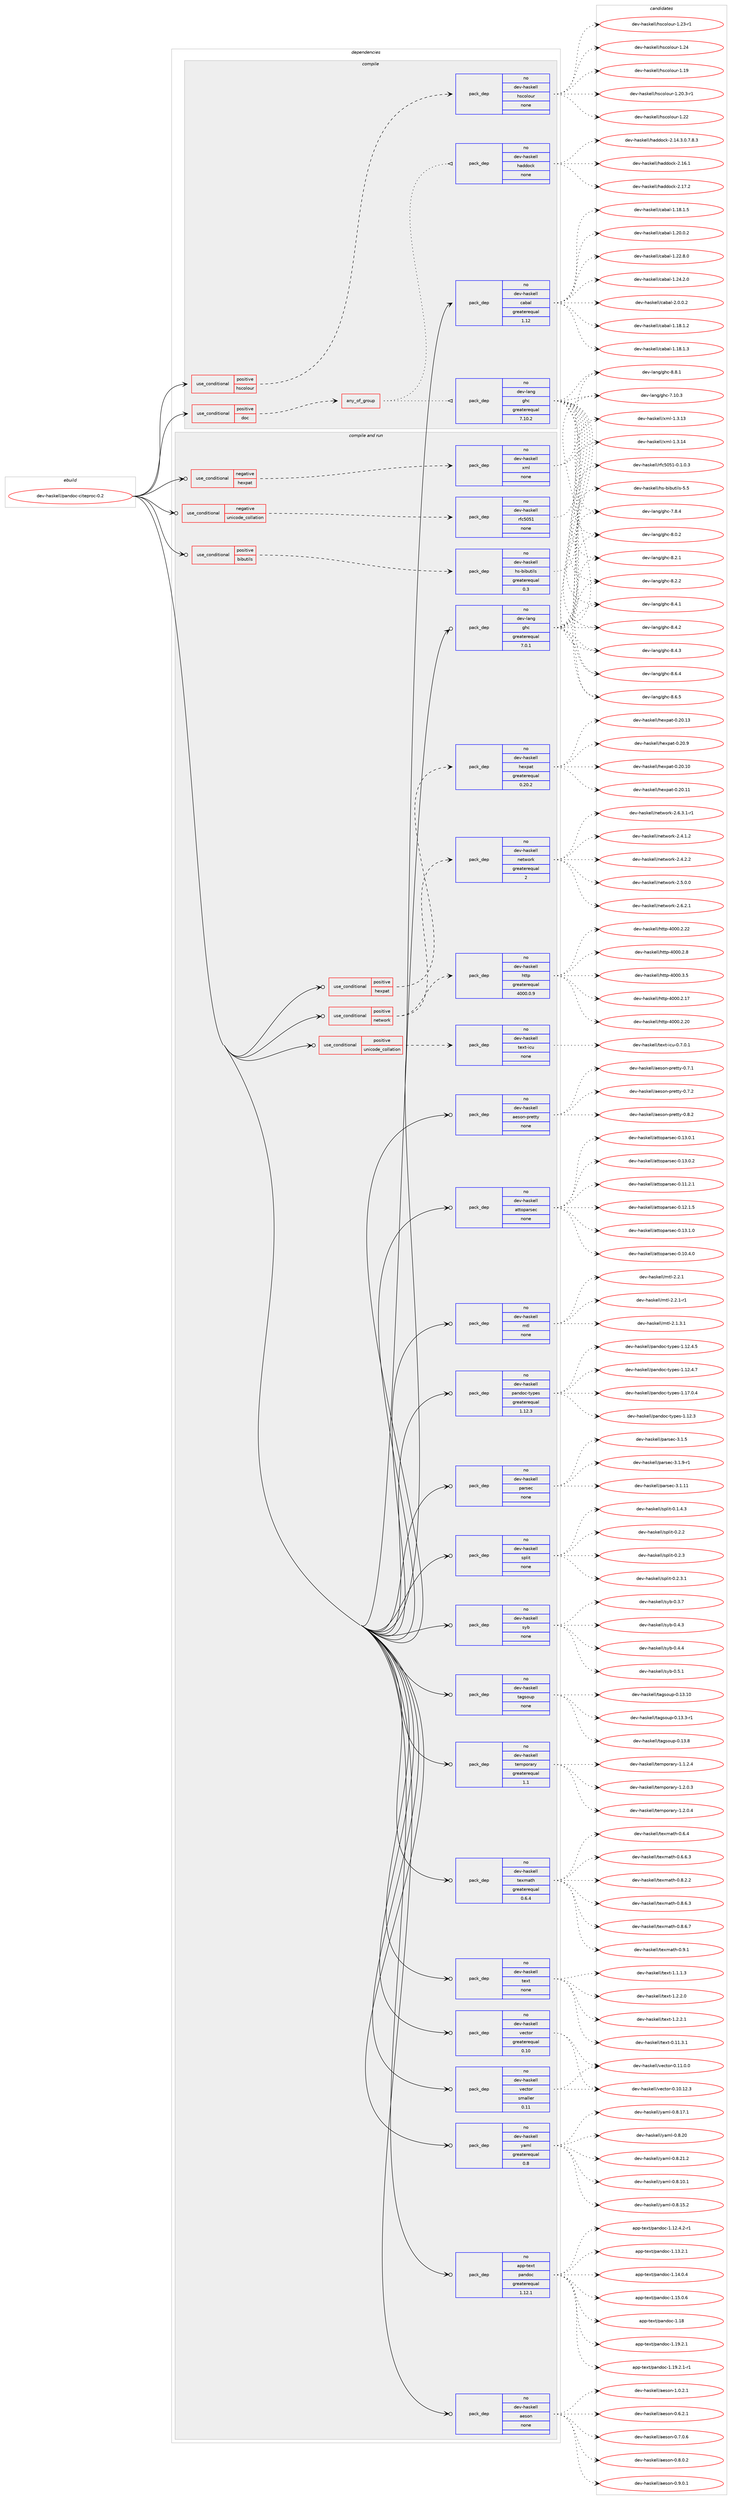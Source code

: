 digraph prolog {

# *************
# Graph options
# *************

newrank=true;
concentrate=true;
compound=true;
graph [rankdir=LR,fontname=Helvetica,fontsize=10,ranksep=1.5];#, ranksep=2.5, nodesep=0.2];
edge  [arrowhead=vee];
node  [fontname=Helvetica,fontsize=10];

# **********
# The ebuild
# **********

subgraph cluster_leftcol {
color=gray;
rank=same;
label=<<i>ebuild</i>>;
id [label="dev-haskell/pandoc-citeproc-0.2", color=red, width=4, href="../dev-haskell/pandoc-citeproc-0.2.svg"];
}

# ****************
# The dependencies
# ****************

subgraph cluster_midcol {
color=gray;
label=<<i>dependencies</i>>;
subgraph cluster_compile {
fillcolor="#eeeeee";
style=filled;
label=<<i>compile</i>>;
subgraph cond127041 {
dependency540758 [label=<<TABLE BORDER="0" CELLBORDER="1" CELLSPACING="0" CELLPADDING="4"><TR><TD ROWSPAN="3" CELLPADDING="10">use_conditional</TD></TR><TR><TD>positive</TD></TR><TR><TD>doc</TD></TR></TABLE>>, shape=none, color=red];
subgraph any10288 {
dependency540759 [label=<<TABLE BORDER="0" CELLBORDER="1" CELLSPACING="0" CELLPADDING="4"><TR><TD CELLPADDING="10">any_of_group</TD></TR></TABLE>>, shape=none, color=red];subgraph pack403072 {
dependency540760 [label=<<TABLE BORDER="0" CELLBORDER="1" CELLSPACING="0" CELLPADDING="4" WIDTH="220"><TR><TD ROWSPAN="6" CELLPADDING="30">pack_dep</TD></TR><TR><TD WIDTH="110">no</TD></TR><TR><TD>dev-haskell</TD></TR><TR><TD>haddock</TD></TR><TR><TD>none</TD></TR><TR><TD></TD></TR></TABLE>>, shape=none, color=blue];
}
dependency540759:e -> dependency540760:w [weight=20,style="dotted",arrowhead="oinv"];
subgraph pack403073 {
dependency540761 [label=<<TABLE BORDER="0" CELLBORDER="1" CELLSPACING="0" CELLPADDING="4" WIDTH="220"><TR><TD ROWSPAN="6" CELLPADDING="30">pack_dep</TD></TR><TR><TD WIDTH="110">no</TD></TR><TR><TD>dev-lang</TD></TR><TR><TD>ghc</TD></TR><TR><TD>greaterequal</TD></TR><TR><TD>7.10.2</TD></TR></TABLE>>, shape=none, color=blue];
}
dependency540759:e -> dependency540761:w [weight=20,style="dotted",arrowhead="oinv"];
}
dependency540758:e -> dependency540759:w [weight=20,style="dashed",arrowhead="vee"];
}
id:e -> dependency540758:w [weight=20,style="solid",arrowhead="vee"];
subgraph cond127042 {
dependency540762 [label=<<TABLE BORDER="0" CELLBORDER="1" CELLSPACING="0" CELLPADDING="4"><TR><TD ROWSPAN="3" CELLPADDING="10">use_conditional</TD></TR><TR><TD>positive</TD></TR><TR><TD>hscolour</TD></TR></TABLE>>, shape=none, color=red];
subgraph pack403074 {
dependency540763 [label=<<TABLE BORDER="0" CELLBORDER="1" CELLSPACING="0" CELLPADDING="4" WIDTH="220"><TR><TD ROWSPAN="6" CELLPADDING="30">pack_dep</TD></TR><TR><TD WIDTH="110">no</TD></TR><TR><TD>dev-haskell</TD></TR><TR><TD>hscolour</TD></TR><TR><TD>none</TD></TR><TR><TD></TD></TR></TABLE>>, shape=none, color=blue];
}
dependency540762:e -> dependency540763:w [weight=20,style="dashed",arrowhead="vee"];
}
id:e -> dependency540762:w [weight=20,style="solid",arrowhead="vee"];
subgraph pack403075 {
dependency540764 [label=<<TABLE BORDER="0" CELLBORDER="1" CELLSPACING="0" CELLPADDING="4" WIDTH="220"><TR><TD ROWSPAN="6" CELLPADDING="30">pack_dep</TD></TR><TR><TD WIDTH="110">no</TD></TR><TR><TD>dev-haskell</TD></TR><TR><TD>cabal</TD></TR><TR><TD>greaterequal</TD></TR><TR><TD>1.12</TD></TR></TABLE>>, shape=none, color=blue];
}
id:e -> dependency540764:w [weight=20,style="solid",arrowhead="vee"];
}
subgraph cluster_compileandrun {
fillcolor="#eeeeee";
style=filled;
label=<<i>compile and run</i>>;
subgraph cond127043 {
dependency540765 [label=<<TABLE BORDER="0" CELLBORDER="1" CELLSPACING="0" CELLPADDING="4"><TR><TD ROWSPAN="3" CELLPADDING="10">use_conditional</TD></TR><TR><TD>negative</TD></TR><TR><TD>hexpat</TD></TR></TABLE>>, shape=none, color=red];
subgraph pack403076 {
dependency540766 [label=<<TABLE BORDER="0" CELLBORDER="1" CELLSPACING="0" CELLPADDING="4" WIDTH="220"><TR><TD ROWSPAN="6" CELLPADDING="30">pack_dep</TD></TR><TR><TD WIDTH="110">no</TD></TR><TR><TD>dev-haskell</TD></TR><TR><TD>xml</TD></TR><TR><TD>none</TD></TR><TR><TD></TD></TR></TABLE>>, shape=none, color=blue];
}
dependency540765:e -> dependency540766:w [weight=20,style="dashed",arrowhead="vee"];
}
id:e -> dependency540765:w [weight=20,style="solid",arrowhead="odotvee"];
subgraph cond127044 {
dependency540767 [label=<<TABLE BORDER="0" CELLBORDER="1" CELLSPACING="0" CELLPADDING="4"><TR><TD ROWSPAN="3" CELLPADDING="10">use_conditional</TD></TR><TR><TD>negative</TD></TR><TR><TD>unicode_collation</TD></TR></TABLE>>, shape=none, color=red];
subgraph pack403077 {
dependency540768 [label=<<TABLE BORDER="0" CELLBORDER="1" CELLSPACING="0" CELLPADDING="4" WIDTH="220"><TR><TD ROWSPAN="6" CELLPADDING="30">pack_dep</TD></TR><TR><TD WIDTH="110">no</TD></TR><TR><TD>dev-haskell</TD></TR><TR><TD>rfc5051</TD></TR><TR><TD>none</TD></TR><TR><TD></TD></TR></TABLE>>, shape=none, color=blue];
}
dependency540767:e -> dependency540768:w [weight=20,style="dashed",arrowhead="vee"];
}
id:e -> dependency540767:w [weight=20,style="solid",arrowhead="odotvee"];
subgraph cond127045 {
dependency540769 [label=<<TABLE BORDER="0" CELLBORDER="1" CELLSPACING="0" CELLPADDING="4"><TR><TD ROWSPAN="3" CELLPADDING="10">use_conditional</TD></TR><TR><TD>positive</TD></TR><TR><TD>bibutils</TD></TR></TABLE>>, shape=none, color=red];
subgraph pack403078 {
dependency540770 [label=<<TABLE BORDER="0" CELLBORDER="1" CELLSPACING="0" CELLPADDING="4" WIDTH="220"><TR><TD ROWSPAN="6" CELLPADDING="30">pack_dep</TD></TR><TR><TD WIDTH="110">no</TD></TR><TR><TD>dev-haskell</TD></TR><TR><TD>hs-bibutils</TD></TR><TR><TD>greaterequal</TD></TR><TR><TD>0.3</TD></TR></TABLE>>, shape=none, color=blue];
}
dependency540769:e -> dependency540770:w [weight=20,style="dashed",arrowhead="vee"];
}
id:e -> dependency540769:w [weight=20,style="solid",arrowhead="odotvee"];
subgraph cond127046 {
dependency540771 [label=<<TABLE BORDER="0" CELLBORDER="1" CELLSPACING="0" CELLPADDING="4"><TR><TD ROWSPAN="3" CELLPADDING="10">use_conditional</TD></TR><TR><TD>positive</TD></TR><TR><TD>hexpat</TD></TR></TABLE>>, shape=none, color=red];
subgraph pack403079 {
dependency540772 [label=<<TABLE BORDER="0" CELLBORDER="1" CELLSPACING="0" CELLPADDING="4" WIDTH="220"><TR><TD ROWSPAN="6" CELLPADDING="30">pack_dep</TD></TR><TR><TD WIDTH="110">no</TD></TR><TR><TD>dev-haskell</TD></TR><TR><TD>hexpat</TD></TR><TR><TD>greaterequal</TD></TR><TR><TD>0.20.2</TD></TR></TABLE>>, shape=none, color=blue];
}
dependency540771:e -> dependency540772:w [weight=20,style="dashed",arrowhead="vee"];
}
id:e -> dependency540771:w [weight=20,style="solid",arrowhead="odotvee"];
subgraph cond127047 {
dependency540773 [label=<<TABLE BORDER="0" CELLBORDER="1" CELLSPACING="0" CELLPADDING="4"><TR><TD ROWSPAN="3" CELLPADDING="10">use_conditional</TD></TR><TR><TD>positive</TD></TR><TR><TD>network</TD></TR></TABLE>>, shape=none, color=red];
subgraph pack403080 {
dependency540774 [label=<<TABLE BORDER="0" CELLBORDER="1" CELLSPACING="0" CELLPADDING="4" WIDTH="220"><TR><TD ROWSPAN="6" CELLPADDING="30">pack_dep</TD></TR><TR><TD WIDTH="110">no</TD></TR><TR><TD>dev-haskell</TD></TR><TR><TD>http</TD></TR><TR><TD>greaterequal</TD></TR><TR><TD>4000.0.9</TD></TR></TABLE>>, shape=none, color=blue];
}
dependency540773:e -> dependency540774:w [weight=20,style="dashed",arrowhead="vee"];
subgraph pack403081 {
dependency540775 [label=<<TABLE BORDER="0" CELLBORDER="1" CELLSPACING="0" CELLPADDING="4" WIDTH="220"><TR><TD ROWSPAN="6" CELLPADDING="30">pack_dep</TD></TR><TR><TD WIDTH="110">no</TD></TR><TR><TD>dev-haskell</TD></TR><TR><TD>network</TD></TR><TR><TD>greaterequal</TD></TR><TR><TD>2</TD></TR></TABLE>>, shape=none, color=blue];
}
dependency540773:e -> dependency540775:w [weight=20,style="dashed",arrowhead="vee"];
}
id:e -> dependency540773:w [weight=20,style="solid",arrowhead="odotvee"];
subgraph cond127048 {
dependency540776 [label=<<TABLE BORDER="0" CELLBORDER="1" CELLSPACING="0" CELLPADDING="4"><TR><TD ROWSPAN="3" CELLPADDING="10">use_conditional</TD></TR><TR><TD>positive</TD></TR><TR><TD>unicode_collation</TD></TR></TABLE>>, shape=none, color=red];
subgraph pack403082 {
dependency540777 [label=<<TABLE BORDER="0" CELLBORDER="1" CELLSPACING="0" CELLPADDING="4" WIDTH="220"><TR><TD ROWSPAN="6" CELLPADDING="30">pack_dep</TD></TR><TR><TD WIDTH="110">no</TD></TR><TR><TD>dev-haskell</TD></TR><TR><TD>text-icu</TD></TR><TR><TD>none</TD></TR><TR><TD></TD></TR></TABLE>>, shape=none, color=blue];
}
dependency540776:e -> dependency540777:w [weight=20,style="dashed",arrowhead="vee"];
}
id:e -> dependency540776:w [weight=20,style="solid",arrowhead="odotvee"];
subgraph pack403083 {
dependency540778 [label=<<TABLE BORDER="0" CELLBORDER="1" CELLSPACING="0" CELLPADDING="4" WIDTH="220"><TR><TD ROWSPAN="6" CELLPADDING="30">pack_dep</TD></TR><TR><TD WIDTH="110">no</TD></TR><TR><TD>app-text</TD></TR><TR><TD>pandoc</TD></TR><TR><TD>greaterequal</TD></TR><TR><TD>1.12.1</TD></TR></TABLE>>, shape=none, color=blue];
}
id:e -> dependency540778:w [weight=20,style="solid",arrowhead="odotvee"];
subgraph pack403084 {
dependency540779 [label=<<TABLE BORDER="0" CELLBORDER="1" CELLSPACING="0" CELLPADDING="4" WIDTH="220"><TR><TD ROWSPAN="6" CELLPADDING="30">pack_dep</TD></TR><TR><TD WIDTH="110">no</TD></TR><TR><TD>dev-haskell</TD></TR><TR><TD>aeson</TD></TR><TR><TD>none</TD></TR><TR><TD></TD></TR></TABLE>>, shape=none, color=blue];
}
id:e -> dependency540779:w [weight=20,style="solid",arrowhead="odotvee"];
subgraph pack403085 {
dependency540780 [label=<<TABLE BORDER="0" CELLBORDER="1" CELLSPACING="0" CELLPADDING="4" WIDTH="220"><TR><TD ROWSPAN="6" CELLPADDING="30">pack_dep</TD></TR><TR><TD WIDTH="110">no</TD></TR><TR><TD>dev-haskell</TD></TR><TR><TD>aeson-pretty</TD></TR><TR><TD>none</TD></TR><TR><TD></TD></TR></TABLE>>, shape=none, color=blue];
}
id:e -> dependency540780:w [weight=20,style="solid",arrowhead="odotvee"];
subgraph pack403086 {
dependency540781 [label=<<TABLE BORDER="0" CELLBORDER="1" CELLSPACING="0" CELLPADDING="4" WIDTH="220"><TR><TD ROWSPAN="6" CELLPADDING="30">pack_dep</TD></TR><TR><TD WIDTH="110">no</TD></TR><TR><TD>dev-haskell</TD></TR><TR><TD>attoparsec</TD></TR><TR><TD>none</TD></TR><TR><TD></TD></TR></TABLE>>, shape=none, color=blue];
}
id:e -> dependency540781:w [weight=20,style="solid",arrowhead="odotvee"];
subgraph pack403087 {
dependency540782 [label=<<TABLE BORDER="0" CELLBORDER="1" CELLSPACING="0" CELLPADDING="4" WIDTH="220"><TR><TD ROWSPAN="6" CELLPADDING="30">pack_dep</TD></TR><TR><TD WIDTH="110">no</TD></TR><TR><TD>dev-haskell</TD></TR><TR><TD>mtl</TD></TR><TR><TD>none</TD></TR><TR><TD></TD></TR></TABLE>>, shape=none, color=blue];
}
id:e -> dependency540782:w [weight=20,style="solid",arrowhead="odotvee"];
subgraph pack403088 {
dependency540783 [label=<<TABLE BORDER="0" CELLBORDER="1" CELLSPACING="0" CELLPADDING="4" WIDTH="220"><TR><TD ROWSPAN="6" CELLPADDING="30">pack_dep</TD></TR><TR><TD WIDTH="110">no</TD></TR><TR><TD>dev-haskell</TD></TR><TR><TD>pandoc-types</TD></TR><TR><TD>greaterequal</TD></TR><TR><TD>1.12.3</TD></TR></TABLE>>, shape=none, color=blue];
}
id:e -> dependency540783:w [weight=20,style="solid",arrowhead="odotvee"];
subgraph pack403089 {
dependency540784 [label=<<TABLE BORDER="0" CELLBORDER="1" CELLSPACING="0" CELLPADDING="4" WIDTH="220"><TR><TD ROWSPAN="6" CELLPADDING="30">pack_dep</TD></TR><TR><TD WIDTH="110">no</TD></TR><TR><TD>dev-haskell</TD></TR><TR><TD>parsec</TD></TR><TR><TD>none</TD></TR><TR><TD></TD></TR></TABLE>>, shape=none, color=blue];
}
id:e -> dependency540784:w [weight=20,style="solid",arrowhead="odotvee"];
subgraph pack403090 {
dependency540785 [label=<<TABLE BORDER="0" CELLBORDER="1" CELLSPACING="0" CELLPADDING="4" WIDTH="220"><TR><TD ROWSPAN="6" CELLPADDING="30">pack_dep</TD></TR><TR><TD WIDTH="110">no</TD></TR><TR><TD>dev-haskell</TD></TR><TR><TD>split</TD></TR><TR><TD>none</TD></TR><TR><TD></TD></TR></TABLE>>, shape=none, color=blue];
}
id:e -> dependency540785:w [weight=20,style="solid",arrowhead="odotvee"];
subgraph pack403091 {
dependency540786 [label=<<TABLE BORDER="0" CELLBORDER="1" CELLSPACING="0" CELLPADDING="4" WIDTH="220"><TR><TD ROWSPAN="6" CELLPADDING="30">pack_dep</TD></TR><TR><TD WIDTH="110">no</TD></TR><TR><TD>dev-haskell</TD></TR><TR><TD>syb</TD></TR><TR><TD>none</TD></TR><TR><TD></TD></TR></TABLE>>, shape=none, color=blue];
}
id:e -> dependency540786:w [weight=20,style="solid",arrowhead="odotvee"];
subgraph pack403092 {
dependency540787 [label=<<TABLE BORDER="0" CELLBORDER="1" CELLSPACING="0" CELLPADDING="4" WIDTH="220"><TR><TD ROWSPAN="6" CELLPADDING="30">pack_dep</TD></TR><TR><TD WIDTH="110">no</TD></TR><TR><TD>dev-haskell</TD></TR><TR><TD>tagsoup</TD></TR><TR><TD>none</TD></TR><TR><TD></TD></TR></TABLE>>, shape=none, color=blue];
}
id:e -> dependency540787:w [weight=20,style="solid",arrowhead="odotvee"];
subgraph pack403093 {
dependency540788 [label=<<TABLE BORDER="0" CELLBORDER="1" CELLSPACING="0" CELLPADDING="4" WIDTH="220"><TR><TD ROWSPAN="6" CELLPADDING="30">pack_dep</TD></TR><TR><TD WIDTH="110">no</TD></TR><TR><TD>dev-haskell</TD></TR><TR><TD>temporary</TD></TR><TR><TD>greaterequal</TD></TR><TR><TD>1.1</TD></TR></TABLE>>, shape=none, color=blue];
}
id:e -> dependency540788:w [weight=20,style="solid",arrowhead="odotvee"];
subgraph pack403094 {
dependency540789 [label=<<TABLE BORDER="0" CELLBORDER="1" CELLSPACING="0" CELLPADDING="4" WIDTH="220"><TR><TD ROWSPAN="6" CELLPADDING="30">pack_dep</TD></TR><TR><TD WIDTH="110">no</TD></TR><TR><TD>dev-haskell</TD></TR><TR><TD>texmath</TD></TR><TR><TD>greaterequal</TD></TR><TR><TD>0.6.4</TD></TR></TABLE>>, shape=none, color=blue];
}
id:e -> dependency540789:w [weight=20,style="solid",arrowhead="odotvee"];
subgraph pack403095 {
dependency540790 [label=<<TABLE BORDER="0" CELLBORDER="1" CELLSPACING="0" CELLPADDING="4" WIDTH="220"><TR><TD ROWSPAN="6" CELLPADDING="30">pack_dep</TD></TR><TR><TD WIDTH="110">no</TD></TR><TR><TD>dev-haskell</TD></TR><TR><TD>text</TD></TR><TR><TD>none</TD></TR><TR><TD></TD></TR></TABLE>>, shape=none, color=blue];
}
id:e -> dependency540790:w [weight=20,style="solid",arrowhead="odotvee"];
subgraph pack403096 {
dependency540791 [label=<<TABLE BORDER="0" CELLBORDER="1" CELLSPACING="0" CELLPADDING="4" WIDTH="220"><TR><TD ROWSPAN="6" CELLPADDING="30">pack_dep</TD></TR><TR><TD WIDTH="110">no</TD></TR><TR><TD>dev-haskell</TD></TR><TR><TD>vector</TD></TR><TR><TD>greaterequal</TD></TR><TR><TD>0.10</TD></TR></TABLE>>, shape=none, color=blue];
}
id:e -> dependency540791:w [weight=20,style="solid",arrowhead="odotvee"];
subgraph pack403097 {
dependency540792 [label=<<TABLE BORDER="0" CELLBORDER="1" CELLSPACING="0" CELLPADDING="4" WIDTH="220"><TR><TD ROWSPAN="6" CELLPADDING="30">pack_dep</TD></TR><TR><TD WIDTH="110">no</TD></TR><TR><TD>dev-haskell</TD></TR><TR><TD>vector</TD></TR><TR><TD>smaller</TD></TR><TR><TD>0.11</TD></TR></TABLE>>, shape=none, color=blue];
}
id:e -> dependency540792:w [weight=20,style="solid",arrowhead="odotvee"];
subgraph pack403098 {
dependency540793 [label=<<TABLE BORDER="0" CELLBORDER="1" CELLSPACING="0" CELLPADDING="4" WIDTH="220"><TR><TD ROWSPAN="6" CELLPADDING="30">pack_dep</TD></TR><TR><TD WIDTH="110">no</TD></TR><TR><TD>dev-haskell</TD></TR><TR><TD>yaml</TD></TR><TR><TD>greaterequal</TD></TR><TR><TD>0.8</TD></TR></TABLE>>, shape=none, color=blue];
}
id:e -> dependency540793:w [weight=20,style="solid",arrowhead="odotvee"];
subgraph pack403099 {
dependency540794 [label=<<TABLE BORDER="0" CELLBORDER="1" CELLSPACING="0" CELLPADDING="4" WIDTH="220"><TR><TD ROWSPAN="6" CELLPADDING="30">pack_dep</TD></TR><TR><TD WIDTH="110">no</TD></TR><TR><TD>dev-lang</TD></TR><TR><TD>ghc</TD></TR><TR><TD>greaterequal</TD></TR><TR><TD>7.0.1</TD></TR></TABLE>>, shape=none, color=blue];
}
id:e -> dependency540794:w [weight=20,style="solid",arrowhead="odotvee"];
}
subgraph cluster_run {
fillcolor="#eeeeee";
style=filled;
label=<<i>run</i>>;
}
}

# **************
# The candidates
# **************

subgraph cluster_choices {
rank=same;
color=gray;
label=<<i>candidates</i>>;

subgraph choice403072 {
color=black;
nodesep=1;
choice1001011184510497115107101108108471049710010011199107455046495246514648465546564651 [label="dev-haskell/haddock-2.14.3.0.7.8.3", color=red, width=4,href="../dev-haskell/haddock-2.14.3.0.7.8.3.svg"];
choice100101118451049711510710110810847104971001001119910745504649544649 [label="dev-haskell/haddock-2.16.1", color=red, width=4,href="../dev-haskell/haddock-2.16.1.svg"];
choice100101118451049711510710110810847104971001001119910745504649554650 [label="dev-haskell/haddock-2.17.2", color=red, width=4,href="../dev-haskell/haddock-2.17.2.svg"];
dependency540760:e -> choice1001011184510497115107101108108471049710010011199107455046495246514648465546564651:w [style=dotted,weight="100"];
dependency540760:e -> choice100101118451049711510710110810847104971001001119910745504649544649:w [style=dotted,weight="100"];
dependency540760:e -> choice100101118451049711510710110810847104971001001119910745504649554650:w [style=dotted,weight="100"];
}
subgraph choice403073 {
color=black;
nodesep=1;
choice1001011184510897110103471031049945554649484651 [label="dev-lang/ghc-7.10.3", color=red, width=4,href="../dev-lang/ghc-7.10.3.svg"];
choice10010111845108971101034710310499455546564652 [label="dev-lang/ghc-7.8.4", color=red, width=4,href="../dev-lang/ghc-7.8.4.svg"];
choice10010111845108971101034710310499455646484650 [label="dev-lang/ghc-8.0.2", color=red, width=4,href="../dev-lang/ghc-8.0.2.svg"];
choice10010111845108971101034710310499455646504649 [label="dev-lang/ghc-8.2.1", color=red, width=4,href="../dev-lang/ghc-8.2.1.svg"];
choice10010111845108971101034710310499455646504650 [label="dev-lang/ghc-8.2.2", color=red, width=4,href="../dev-lang/ghc-8.2.2.svg"];
choice10010111845108971101034710310499455646524649 [label="dev-lang/ghc-8.4.1", color=red, width=4,href="../dev-lang/ghc-8.4.1.svg"];
choice10010111845108971101034710310499455646524650 [label="dev-lang/ghc-8.4.2", color=red, width=4,href="../dev-lang/ghc-8.4.2.svg"];
choice10010111845108971101034710310499455646524651 [label="dev-lang/ghc-8.4.3", color=red, width=4,href="../dev-lang/ghc-8.4.3.svg"];
choice10010111845108971101034710310499455646544652 [label="dev-lang/ghc-8.6.4", color=red, width=4,href="../dev-lang/ghc-8.6.4.svg"];
choice10010111845108971101034710310499455646544653 [label="dev-lang/ghc-8.6.5", color=red, width=4,href="../dev-lang/ghc-8.6.5.svg"];
choice10010111845108971101034710310499455646564649 [label="dev-lang/ghc-8.8.1", color=red, width=4,href="../dev-lang/ghc-8.8.1.svg"];
dependency540761:e -> choice1001011184510897110103471031049945554649484651:w [style=dotted,weight="100"];
dependency540761:e -> choice10010111845108971101034710310499455546564652:w [style=dotted,weight="100"];
dependency540761:e -> choice10010111845108971101034710310499455646484650:w [style=dotted,weight="100"];
dependency540761:e -> choice10010111845108971101034710310499455646504649:w [style=dotted,weight="100"];
dependency540761:e -> choice10010111845108971101034710310499455646504650:w [style=dotted,weight="100"];
dependency540761:e -> choice10010111845108971101034710310499455646524649:w [style=dotted,weight="100"];
dependency540761:e -> choice10010111845108971101034710310499455646524650:w [style=dotted,weight="100"];
dependency540761:e -> choice10010111845108971101034710310499455646524651:w [style=dotted,weight="100"];
dependency540761:e -> choice10010111845108971101034710310499455646544652:w [style=dotted,weight="100"];
dependency540761:e -> choice10010111845108971101034710310499455646544653:w [style=dotted,weight="100"];
dependency540761:e -> choice10010111845108971101034710310499455646564649:w [style=dotted,weight="100"];
}
subgraph choice403074 {
color=black;
nodesep=1;
choice100101118451049711510710110810847104115991111081111171144549464957 [label="dev-haskell/hscolour-1.19", color=red, width=4,href="../dev-haskell/hscolour-1.19.svg"];
choice10010111845104971151071011081084710411599111108111117114454946504846514511449 [label="dev-haskell/hscolour-1.20.3-r1", color=red, width=4,href="../dev-haskell/hscolour-1.20.3-r1.svg"];
choice100101118451049711510710110810847104115991111081111171144549465050 [label="dev-haskell/hscolour-1.22", color=red, width=4,href="../dev-haskell/hscolour-1.22.svg"];
choice1001011184510497115107101108108471041159911110811111711445494650514511449 [label="dev-haskell/hscolour-1.23-r1", color=red, width=4,href="../dev-haskell/hscolour-1.23-r1.svg"];
choice100101118451049711510710110810847104115991111081111171144549465052 [label="dev-haskell/hscolour-1.24", color=red, width=4,href="../dev-haskell/hscolour-1.24.svg"];
dependency540763:e -> choice100101118451049711510710110810847104115991111081111171144549464957:w [style=dotted,weight="100"];
dependency540763:e -> choice10010111845104971151071011081084710411599111108111117114454946504846514511449:w [style=dotted,weight="100"];
dependency540763:e -> choice100101118451049711510710110810847104115991111081111171144549465050:w [style=dotted,weight="100"];
dependency540763:e -> choice1001011184510497115107101108108471041159911110811111711445494650514511449:w [style=dotted,weight="100"];
dependency540763:e -> choice100101118451049711510710110810847104115991111081111171144549465052:w [style=dotted,weight="100"];
}
subgraph choice403075 {
color=black;
nodesep=1;
choice10010111845104971151071011081084799979897108454946495646494650 [label="dev-haskell/cabal-1.18.1.2", color=red, width=4,href="../dev-haskell/cabal-1.18.1.2.svg"];
choice10010111845104971151071011081084799979897108454946495646494651 [label="dev-haskell/cabal-1.18.1.3", color=red, width=4,href="../dev-haskell/cabal-1.18.1.3.svg"];
choice10010111845104971151071011081084799979897108454946495646494653 [label="dev-haskell/cabal-1.18.1.5", color=red, width=4,href="../dev-haskell/cabal-1.18.1.5.svg"];
choice10010111845104971151071011081084799979897108454946504846484650 [label="dev-haskell/cabal-1.20.0.2", color=red, width=4,href="../dev-haskell/cabal-1.20.0.2.svg"];
choice10010111845104971151071011081084799979897108454946505046564648 [label="dev-haskell/cabal-1.22.8.0", color=red, width=4,href="../dev-haskell/cabal-1.22.8.0.svg"];
choice10010111845104971151071011081084799979897108454946505246504648 [label="dev-haskell/cabal-1.24.2.0", color=red, width=4,href="../dev-haskell/cabal-1.24.2.0.svg"];
choice100101118451049711510710110810847999798971084550464846484650 [label="dev-haskell/cabal-2.0.0.2", color=red, width=4,href="../dev-haskell/cabal-2.0.0.2.svg"];
dependency540764:e -> choice10010111845104971151071011081084799979897108454946495646494650:w [style=dotted,weight="100"];
dependency540764:e -> choice10010111845104971151071011081084799979897108454946495646494651:w [style=dotted,weight="100"];
dependency540764:e -> choice10010111845104971151071011081084799979897108454946495646494653:w [style=dotted,weight="100"];
dependency540764:e -> choice10010111845104971151071011081084799979897108454946504846484650:w [style=dotted,weight="100"];
dependency540764:e -> choice10010111845104971151071011081084799979897108454946505046564648:w [style=dotted,weight="100"];
dependency540764:e -> choice10010111845104971151071011081084799979897108454946505246504648:w [style=dotted,weight="100"];
dependency540764:e -> choice100101118451049711510710110810847999798971084550464846484650:w [style=dotted,weight="100"];
}
subgraph choice403076 {
color=black;
nodesep=1;
choice10010111845104971151071011081084712010910845494651464951 [label="dev-haskell/xml-1.3.13", color=red, width=4,href="../dev-haskell/xml-1.3.13.svg"];
choice10010111845104971151071011081084712010910845494651464952 [label="dev-haskell/xml-1.3.14", color=red, width=4,href="../dev-haskell/xml-1.3.14.svg"];
dependency540766:e -> choice10010111845104971151071011081084712010910845494651464951:w [style=dotted,weight="100"];
dependency540766:e -> choice10010111845104971151071011081084712010910845494651464952:w [style=dotted,weight="100"];
}
subgraph choice403077 {
color=black;
nodesep=1;
choice10010111845104971151071011081084711410299534853494548464946484651 [label="dev-haskell/rfc5051-0.1.0.3", color=red, width=4,href="../dev-haskell/rfc5051-0.1.0.3.svg"];
dependency540768:e -> choice10010111845104971151071011081084711410299534853494548464946484651:w [style=dotted,weight="100"];
}
subgraph choice403078 {
color=black;
nodesep=1;
choice10010111845104971151071011081084710411545981059811711610510811545534653 [label="dev-haskell/hs-bibutils-5.5", color=red, width=4,href="../dev-haskell/hs-bibutils-5.5.svg"];
dependency540770:e -> choice10010111845104971151071011081084710411545981059811711610510811545534653:w [style=dotted,weight="100"];
}
subgraph choice403079 {
color=black;
nodesep=1;
choice100101118451049711510710110810847104101120112971164548465048464948 [label="dev-haskell/hexpat-0.20.10", color=red, width=4,href="../dev-haskell/hexpat-0.20.10.svg"];
choice100101118451049711510710110810847104101120112971164548465048464949 [label="dev-haskell/hexpat-0.20.11", color=red, width=4,href="../dev-haskell/hexpat-0.20.11.svg"];
choice100101118451049711510710110810847104101120112971164548465048464951 [label="dev-haskell/hexpat-0.20.13", color=red, width=4,href="../dev-haskell/hexpat-0.20.13.svg"];
choice1001011184510497115107101108108471041011201129711645484650484657 [label="dev-haskell/hexpat-0.20.9", color=red, width=4,href="../dev-haskell/hexpat-0.20.9.svg"];
dependency540772:e -> choice100101118451049711510710110810847104101120112971164548465048464948:w [style=dotted,weight="100"];
dependency540772:e -> choice100101118451049711510710110810847104101120112971164548465048464949:w [style=dotted,weight="100"];
dependency540772:e -> choice100101118451049711510710110810847104101120112971164548465048464951:w [style=dotted,weight="100"];
dependency540772:e -> choice1001011184510497115107101108108471041011201129711645484650484657:w [style=dotted,weight="100"];
}
subgraph choice403080 {
color=black;
nodesep=1;
choice10010111845104971151071011081084710411611611245524848484650464955 [label="dev-haskell/http-4000.2.17", color=red, width=4,href="../dev-haskell/http-4000.2.17.svg"];
choice10010111845104971151071011081084710411611611245524848484650465048 [label="dev-haskell/http-4000.2.20", color=red, width=4,href="../dev-haskell/http-4000.2.20.svg"];
choice10010111845104971151071011081084710411611611245524848484650465050 [label="dev-haskell/http-4000.2.22", color=red, width=4,href="../dev-haskell/http-4000.2.22.svg"];
choice100101118451049711510710110810847104116116112455248484846504656 [label="dev-haskell/http-4000.2.8", color=red, width=4,href="../dev-haskell/http-4000.2.8.svg"];
choice100101118451049711510710110810847104116116112455248484846514653 [label="dev-haskell/http-4000.3.5", color=red, width=4,href="../dev-haskell/http-4000.3.5.svg"];
dependency540774:e -> choice10010111845104971151071011081084710411611611245524848484650464955:w [style=dotted,weight="100"];
dependency540774:e -> choice10010111845104971151071011081084710411611611245524848484650465048:w [style=dotted,weight="100"];
dependency540774:e -> choice10010111845104971151071011081084710411611611245524848484650465050:w [style=dotted,weight="100"];
dependency540774:e -> choice100101118451049711510710110810847104116116112455248484846504656:w [style=dotted,weight="100"];
dependency540774:e -> choice100101118451049711510710110810847104116116112455248484846514653:w [style=dotted,weight="100"];
}
subgraph choice403081 {
color=black;
nodesep=1;
choice1001011184510497115107101108108471101011161191111141074550465246494650 [label="dev-haskell/network-2.4.1.2", color=red, width=4,href="../dev-haskell/network-2.4.1.2.svg"];
choice1001011184510497115107101108108471101011161191111141074550465246504650 [label="dev-haskell/network-2.4.2.2", color=red, width=4,href="../dev-haskell/network-2.4.2.2.svg"];
choice1001011184510497115107101108108471101011161191111141074550465346484648 [label="dev-haskell/network-2.5.0.0", color=red, width=4,href="../dev-haskell/network-2.5.0.0.svg"];
choice1001011184510497115107101108108471101011161191111141074550465446504649 [label="dev-haskell/network-2.6.2.1", color=red, width=4,href="../dev-haskell/network-2.6.2.1.svg"];
choice10010111845104971151071011081084711010111611911111410745504654465146494511449 [label="dev-haskell/network-2.6.3.1-r1", color=red, width=4,href="../dev-haskell/network-2.6.3.1-r1.svg"];
dependency540775:e -> choice1001011184510497115107101108108471101011161191111141074550465246494650:w [style=dotted,weight="100"];
dependency540775:e -> choice1001011184510497115107101108108471101011161191111141074550465246504650:w [style=dotted,weight="100"];
dependency540775:e -> choice1001011184510497115107101108108471101011161191111141074550465346484648:w [style=dotted,weight="100"];
dependency540775:e -> choice1001011184510497115107101108108471101011161191111141074550465446504649:w [style=dotted,weight="100"];
dependency540775:e -> choice10010111845104971151071011081084711010111611911111410745504654465146494511449:w [style=dotted,weight="100"];
}
subgraph choice403082 {
color=black;
nodesep=1;
choice10010111845104971151071011081084711610112011645105991174548465546484649 [label="dev-haskell/text-icu-0.7.0.1", color=red, width=4,href="../dev-haskell/text-icu-0.7.0.1.svg"];
dependency540777:e -> choice10010111845104971151071011081084711610112011645105991174548465546484649:w [style=dotted,weight="100"];
}
subgraph choice403083 {
color=black;
nodesep=1;
choice97112112451161011201164711297110100111994549464950465246504511449 [label="app-text/pandoc-1.12.4.2-r1", color=red, width=4,href="../app-text/pandoc-1.12.4.2-r1.svg"];
choice9711211245116101120116471129711010011199454946495146504649 [label="app-text/pandoc-1.13.2.1", color=red, width=4,href="../app-text/pandoc-1.13.2.1.svg"];
choice9711211245116101120116471129711010011199454946495246484652 [label="app-text/pandoc-1.14.0.4", color=red, width=4,href="../app-text/pandoc-1.14.0.4.svg"];
choice9711211245116101120116471129711010011199454946495346484654 [label="app-text/pandoc-1.15.0.6", color=red, width=4,href="../app-text/pandoc-1.15.0.6.svg"];
choice97112112451161011201164711297110100111994549464956 [label="app-text/pandoc-1.18", color=red, width=4,href="../app-text/pandoc-1.18.svg"];
choice9711211245116101120116471129711010011199454946495746504649 [label="app-text/pandoc-1.19.2.1", color=red, width=4,href="../app-text/pandoc-1.19.2.1.svg"];
choice97112112451161011201164711297110100111994549464957465046494511449 [label="app-text/pandoc-1.19.2.1-r1", color=red, width=4,href="../app-text/pandoc-1.19.2.1-r1.svg"];
dependency540778:e -> choice97112112451161011201164711297110100111994549464950465246504511449:w [style=dotted,weight="100"];
dependency540778:e -> choice9711211245116101120116471129711010011199454946495146504649:w [style=dotted,weight="100"];
dependency540778:e -> choice9711211245116101120116471129711010011199454946495246484652:w [style=dotted,weight="100"];
dependency540778:e -> choice9711211245116101120116471129711010011199454946495346484654:w [style=dotted,weight="100"];
dependency540778:e -> choice97112112451161011201164711297110100111994549464956:w [style=dotted,weight="100"];
dependency540778:e -> choice9711211245116101120116471129711010011199454946495746504649:w [style=dotted,weight="100"];
dependency540778:e -> choice97112112451161011201164711297110100111994549464957465046494511449:w [style=dotted,weight="100"];
}
subgraph choice403084 {
color=black;
nodesep=1;
choice100101118451049711510710110810847971011151111104548465446504649 [label="dev-haskell/aeson-0.6.2.1", color=red, width=4,href="../dev-haskell/aeson-0.6.2.1.svg"];
choice100101118451049711510710110810847971011151111104548465546484654 [label="dev-haskell/aeson-0.7.0.6", color=red, width=4,href="../dev-haskell/aeson-0.7.0.6.svg"];
choice100101118451049711510710110810847971011151111104548465646484650 [label="dev-haskell/aeson-0.8.0.2", color=red, width=4,href="../dev-haskell/aeson-0.8.0.2.svg"];
choice100101118451049711510710110810847971011151111104548465746484649 [label="dev-haskell/aeson-0.9.0.1", color=red, width=4,href="../dev-haskell/aeson-0.9.0.1.svg"];
choice100101118451049711510710110810847971011151111104549464846504649 [label="dev-haskell/aeson-1.0.2.1", color=red, width=4,href="../dev-haskell/aeson-1.0.2.1.svg"];
dependency540779:e -> choice100101118451049711510710110810847971011151111104548465446504649:w [style=dotted,weight="100"];
dependency540779:e -> choice100101118451049711510710110810847971011151111104548465546484654:w [style=dotted,weight="100"];
dependency540779:e -> choice100101118451049711510710110810847971011151111104548465646484650:w [style=dotted,weight="100"];
dependency540779:e -> choice100101118451049711510710110810847971011151111104548465746484649:w [style=dotted,weight="100"];
dependency540779:e -> choice100101118451049711510710110810847971011151111104549464846504649:w [style=dotted,weight="100"];
}
subgraph choice403085 {
color=black;
nodesep=1;
choice1001011184510497115107101108108479710111511111045112114101116116121454846554649 [label="dev-haskell/aeson-pretty-0.7.1", color=red, width=4,href="../dev-haskell/aeson-pretty-0.7.1.svg"];
choice1001011184510497115107101108108479710111511111045112114101116116121454846554650 [label="dev-haskell/aeson-pretty-0.7.2", color=red, width=4,href="../dev-haskell/aeson-pretty-0.7.2.svg"];
choice1001011184510497115107101108108479710111511111045112114101116116121454846564650 [label="dev-haskell/aeson-pretty-0.8.2", color=red, width=4,href="../dev-haskell/aeson-pretty-0.8.2.svg"];
dependency540780:e -> choice1001011184510497115107101108108479710111511111045112114101116116121454846554649:w [style=dotted,weight="100"];
dependency540780:e -> choice1001011184510497115107101108108479710111511111045112114101116116121454846554650:w [style=dotted,weight="100"];
dependency540780:e -> choice1001011184510497115107101108108479710111511111045112114101116116121454846564650:w [style=dotted,weight="100"];
}
subgraph choice403086 {
color=black;
nodesep=1;
choice100101118451049711510710110810847971161161111129711411510199454846494846524648 [label="dev-haskell/attoparsec-0.10.4.0", color=red, width=4,href="../dev-haskell/attoparsec-0.10.4.0.svg"];
choice100101118451049711510710110810847971161161111129711411510199454846494946504649 [label="dev-haskell/attoparsec-0.11.2.1", color=red, width=4,href="../dev-haskell/attoparsec-0.11.2.1.svg"];
choice100101118451049711510710110810847971161161111129711411510199454846495046494653 [label="dev-haskell/attoparsec-0.12.1.5", color=red, width=4,href="../dev-haskell/attoparsec-0.12.1.5.svg"];
choice100101118451049711510710110810847971161161111129711411510199454846495146484649 [label="dev-haskell/attoparsec-0.13.0.1", color=red, width=4,href="../dev-haskell/attoparsec-0.13.0.1.svg"];
choice100101118451049711510710110810847971161161111129711411510199454846495146484650 [label="dev-haskell/attoparsec-0.13.0.2", color=red, width=4,href="../dev-haskell/attoparsec-0.13.0.2.svg"];
choice100101118451049711510710110810847971161161111129711411510199454846495146494648 [label="dev-haskell/attoparsec-0.13.1.0", color=red, width=4,href="../dev-haskell/attoparsec-0.13.1.0.svg"];
dependency540781:e -> choice100101118451049711510710110810847971161161111129711411510199454846494846524648:w [style=dotted,weight="100"];
dependency540781:e -> choice100101118451049711510710110810847971161161111129711411510199454846494946504649:w [style=dotted,weight="100"];
dependency540781:e -> choice100101118451049711510710110810847971161161111129711411510199454846495046494653:w [style=dotted,weight="100"];
dependency540781:e -> choice100101118451049711510710110810847971161161111129711411510199454846495146484649:w [style=dotted,weight="100"];
dependency540781:e -> choice100101118451049711510710110810847971161161111129711411510199454846495146484650:w [style=dotted,weight="100"];
dependency540781:e -> choice100101118451049711510710110810847971161161111129711411510199454846495146494648:w [style=dotted,weight="100"];
}
subgraph choice403087 {
color=black;
nodesep=1;
choice1001011184510497115107101108108471091161084550464946514649 [label="dev-haskell/mtl-2.1.3.1", color=red, width=4,href="../dev-haskell/mtl-2.1.3.1.svg"];
choice100101118451049711510710110810847109116108455046504649 [label="dev-haskell/mtl-2.2.1", color=red, width=4,href="../dev-haskell/mtl-2.2.1.svg"];
choice1001011184510497115107101108108471091161084550465046494511449 [label="dev-haskell/mtl-2.2.1-r1", color=red, width=4,href="../dev-haskell/mtl-2.2.1-r1.svg"];
dependency540782:e -> choice1001011184510497115107101108108471091161084550464946514649:w [style=dotted,weight="100"];
dependency540782:e -> choice100101118451049711510710110810847109116108455046504649:w [style=dotted,weight="100"];
dependency540782:e -> choice1001011184510497115107101108108471091161084550465046494511449:w [style=dotted,weight="100"];
}
subgraph choice403088 {
color=black;
nodesep=1;
choice10010111845104971151071011081084711297110100111994511612111210111545494649504651 [label="dev-haskell/pandoc-types-1.12.3", color=red, width=4,href="../dev-haskell/pandoc-types-1.12.3.svg"];
choice100101118451049711510710110810847112971101001119945116121112101115454946495046524653 [label="dev-haskell/pandoc-types-1.12.4.5", color=red, width=4,href="../dev-haskell/pandoc-types-1.12.4.5.svg"];
choice100101118451049711510710110810847112971101001119945116121112101115454946495046524655 [label="dev-haskell/pandoc-types-1.12.4.7", color=red, width=4,href="../dev-haskell/pandoc-types-1.12.4.7.svg"];
choice100101118451049711510710110810847112971101001119945116121112101115454946495546484652 [label="dev-haskell/pandoc-types-1.17.0.4", color=red, width=4,href="../dev-haskell/pandoc-types-1.17.0.4.svg"];
dependency540783:e -> choice10010111845104971151071011081084711297110100111994511612111210111545494649504651:w [style=dotted,weight="100"];
dependency540783:e -> choice100101118451049711510710110810847112971101001119945116121112101115454946495046524653:w [style=dotted,weight="100"];
dependency540783:e -> choice100101118451049711510710110810847112971101001119945116121112101115454946495046524655:w [style=dotted,weight="100"];
dependency540783:e -> choice100101118451049711510710110810847112971101001119945116121112101115454946495546484652:w [style=dotted,weight="100"];
}
subgraph choice403089 {
color=black;
nodesep=1;
choice100101118451049711510710110810847112971141151019945514649464949 [label="dev-haskell/parsec-3.1.11", color=red, width=4,href="../dev-haskell/parsec-3.1.11.svg"];
choice1001011184510497115107101108108471129711411510199455146494653 [label="dev-haskell/parsec-3.1.5", color=red, width=4,href="../dev-haskell/parsec-3.1.5.svg"];
choice10010111845104971151071011081084711297114115101994551464946574511449 [label="dev-haskell/parsec-3.1.9-r1", color=red, width=4,href="../dev-haskell/parsec-3.1.9-r1.svg"];
dependency540784:e -> choice100101118451049711510710110810847112971141151019945514649464949:w [style=dotted,weight="100"];
dependency540784:e -> choice1001011184510497115107101108108471129711411510199455146494653:w [style=dotted,weight="100"];
dependency540784:e -> choice10010111845104971151071011081084711297114115101994551464946574511449:w [style=dotted,weight="100"];
}
subgraph choice403090 {
color=black;
nodesep=1;
choice1001011184510497115107101108108471151121081051164548464946524651 [label="dev-haskell/split-0.1.4.3", color=red, width=4,href="../dev-haskell/split-0.1.4.3.svg"];
choice100101118451049711510710110810847115112108105116454846504650 [label="dev-haskell/split-0.2.2", color=red, width=4,href="../dev-haskell/split-0.2.2.svg"];
choice100101118451049711510710110810847115112108105116454846504651 [label="dev-haskell/split-0.2.3", color=red, width=4,href="../dev-haskell/split-0.2.3.svg"];
choice1001011184510497115107101108108471151121081051164548465046514649 [label="dev-haskell/split-0.2.3.1", color=red, width=4,href="../dev-haskell/split-0.2.3.1.svg"];
dependency540785:e -> choice1001011184510497115107101108108471151121081051164548464946524651:w [style=dotted,weight="100"];
dependency540785:e -> choice100101118451049711510710110810847115112108105116454846504650:w [style=dotted,weight="100"];
dependency540785:e -> choice100101118451049711510710110810847115112108105116454846504651:w [style=dotted,weight="100"];
dependency540785:e -> choice1001011184510497115107101108108471151121081051164548465046514649:w [style=dotted,weight="100"];
}
subgraph choice403091 {
color=black;
nodesep=1;
choice10010111845104971151071011081084711512198454846514655 [label="dev-haskell/syb-0.3.7", color=red, width=4,href="../dev-haskell/syb-0.3.7.svg"];
choice10010111845104971151071011081084711512198454846524651 [label="dev-haskell/syb-0.4.3", color=red, width=4,href="../dev-haskell/syb-0.4.3.svg"];
choice10010111845104971151071011081084711512198454846524652 [label="dev-haskell/syb-0.4.4", color=red, width=4,href="../dev-haskell/syb-0.4.4.svg"];
choice10010111845104971151071011081084711512198454846534649 [label="dev-haskell/syb-0.5.1", color=red, width=4,href="../dev-haskell/syb-0.5.1.svg"];
dependency540786:e -> choice10010111845104971151071011081084711512198454846514655:w [style=dotted,weight="100"];
dependency540786:e -> choice10010111845104971151071011081084711512198454846524651:w [style=dotted,weight="100"];
dependency540786:e -> choice10010111845104971151071011081084711512198454846524652:w [style=dotted,weight="100"];
dependency540786:e -> choice10010111845104971151071011081084711512198454846534649:w [style=dotted,weight="100"];
}
subgraph choice403092 {
color=black;
nodesep=1;
choice100101118451049711510710110810847116971031151111171124548464951464948 [label="dev-haskell/tagsoup-0.13.10", color=red, width=4,href="../dev-haskell/tagsoup-0.13.10.svg"];
choice10010111845104971151071011081084711697103115111117112454846495146514511449 [label="dev-haskell/tagsoup-0.13.3-r1", color=red, width=4,href="../dev-haskell/tagsoup-0.13.3-r1.svg"];
choice1001011184510497115107101108108471169710311511111711245484649514656 [label="dev-haskell/tagsoup-0.13.8", color=red, width=4,href="../dev-haskell/tagsoup-0.13.8.svg"];
dependency540787:e -> choice100101118451049711510710110810847116971031151111171124548464951464948:w [style=dotted,weight="100"];
dependency540787:e -> choice10010111845104971151071011081084711697103115111117112454846495146514511449:w [style=dotted,weight="100"];
dependency540787:e -> choice1001011184510497115107101108108471169710311511111711245484649514656:w [style=dotted,weight="100"];
}
subgraph choice403093 {
color=black;
nodesep=1;
choice100101118451049711510710110810847116101109112111114971141214549464946504652 [label="dev-haskell/temporary-1.1.2.4", color=red, width=4,href="../dev-haskell/temporary-1.1.2.4.svg"];
choice100101118451049711510710110810847116101109112111114971141214549465046484651 [label="dev-haskell/temporary-1.2.0.3", color=red, width=4,href="../dev-haskell/temporary-1.2.0.3.svg"];
choice100101118451049711510710110810847116101109112111114971141214549465046484652 [label="dev-haskell/temporary-1.2.0.4", color=red, width=4,href="../dev-haskell/temporary-1.2.0.4.svg"];
dependency540788:e -> choice100101118451049711510710110810847116101109112111114971141214549464946504652:w [style=dotted,weight="100"];
dependency540788:e -> choice100101118451049711510710110810847116101109112111114971141214549465046484651:w [style=dotted,weight="100"];
dependency540788:e -> choice100101118451049711510710110810847116101109112111114971141214549465046484652:w [style=dotted,weight="100"];
}
subgraph choice403094 {
color=black;
nodesep=1;
choice10010111845104971151071011081084711610112010997116104454846544652 [label="dev-haskell/texmath-0.6.4", color=red, width=4,href="../dev-haskell/texmath-0.6.4.svg"];
choice100101118451049711510710110810847116101120109971161044548465446544651 [label="dev-haskell/texmath-0.6.6.3", color=red, width=4,href="../dev-haskell/texmath-0.6.6.3.svg"];
choice100101118451049711510710110810847116101120109971161044548465646504650 [label="dev-haskell/texmath-0.8.2.2", color=red, width=4,href="../dev-haskell/texmath-0.8.2.2.svg"];
choice100101118451049711510710110810847116101120109971161044548465646544651 [label="dev-haskell/texmath-0.8.6.3", color=red, width=4,href="../dev-haskell/texmath-0.8.6.3.svg"];
choice100101118451049711510710110810847116101120109971161044548465646544655 [label="dev-haskell/texmath-0.8.6.7", color=red, width=4,href="../dev-haskell/texmath-0.8.6.7.svg"];
choice10010111845104971151071011081084711610112010997116104454846574649 [label="dev-haskell/texmath-0.9.1", color=red, width=4,href="../dev-haskell/texmath-0.9.1.svg"];
dependency540789:e -> choice10010111845104971151071011081084711610112010997116104454846544652:w [style=dotted,weight="100"];
dependency540789:e -> choice100101118451049711510710110810847116101120109971161044548465446544651:w [style=dotted,weight="100"];
dependency540789:e -> choice100101118451049711510710110810847116101120109971161044548465646504650:w [style=dotted,weight="100"];
dependency540789:e -> choice100101118451049711510710110810847116101120109971161044548465646544651:w [style=dotted,weight="100"];
dependency540789:e -> choice100101118451049711510710110810847116101120109971161044548465646544655:w [style=dotted,weight="100"];
dependency540789:e -> choice10010111845104971151071011081084711610112010997116104454846574649:w [style=dotted,weight="100"];
}
subgraph choice403095 {
color=black;
nodesep=1;
choice100101118451049711510710110810847116101120116454846494946514649 [label="dev-haskell/text-0.11.3.1", color=red, width=4,href="../dev-haskell/text-0.11.3.1.svg"];
choice1001011184510497115107101108108471161011201164549464946494651 [label="dev-haskell/text-1.1.1.3", color=red, width=4,href="../dev-haskell/text-1.1.1.3.svg"];
choice1001011184510497115107101108108471161011201164549465046504648 [label="dev-haskell/text-1.2.2.0", color=red, width=4,href="../dev-haskell/text-1.2.2.0.svg"];
choice1001011184510497115107101108108471161011201164549465046504649 [label="dev-haskell/text-1.2.2.1", color=red, width=4,href="../dev-haskell/text-1.2.2.1.svg"];
dependency540790:e -> choice100101118451049711510710110810847116101120116454846494946514649:w [style=dotted,weight="100"];
dependency540790:e -> choice1001011184510497115107101108108471161011201164549464946494651:w [style=dotted,weight="100"];
dependency540790:e -> choice1001011184510497115107101108108471161011201164549465046504648:w [style=dotted,weight="100"];
dependency540790:e -> choice1001011184510497115107101108108471161011201164549465046504649:w [style=dotted,weight="100"];
}
subgraph choice403096 {
color=black;
nodesep=1;
choice1001011184510497115107101108108471181019911611111445484649484649504651 [label="dev-haskell/vector-0.10.12.3", color=red, width=4,href="../dev-haskell/vector-0.10.12.3.svg"];
choice10010111845104971151071011081084711810199116111114454846494946484648 [label="dev-haskell/vector-0.11.0.0", color=red, width=4,href="../dev-haskell/vector-0.11.0.0.svg"];
dependency540791:e -> choice1001011184510497115107101108108471181019911611111445484649484649504651:w [style=dotted,weight="100"];
dependency540791:e -> choice10010111845104971151071011081084711810199116111114454846494946484648:w [style=dotted,weight="100"];
}
subgraph choice403097 {
color=black;
nodesep=1;
choice1001011184510497115107101108108471181019911611111445484649484649504651 [label="dev-haskell/vector-0.10.12.3", color=red, width=4,href="../dev-haskell/vector-0.10.12.3.svg"];
choice10010111845104971151071011081084711810199116111114454846494946484648 [label="dev-haskell/vector-0.11.0.0", color=red, width=4,href="../dev-haskell/vector-0.11.0.0.svg"];
dependency540792:e -> choice1001011184510497115107101108108471181019911611111445484649484649504651:w [style=dotted,weight="100"];
dependency540792:e -> choice10010111845104971151071011081084711810199116111114454846494946484648:w [style=dotted,weight="100"];
}
subgraph choice403098 {
color=black;
nodesep=1;
choice10010111845104971151071011081084712197109108454846564649484649 [label="dev-haskell/yaml-0.8.10.1", color=red, width=4,href="../dev-haskell/yaml-0.8.10.1.svg"];
choice10010111845104971151071011081084712197109108454846564649534650 [label="dev-haskell/yaml-0.8.15.2", color=red, width=4,href="../dev-haskell/yaml-0.8.15.2.svg"];
choice10010111845104971151071011081084712197109108454846564649554649 [label="dev-haskell/yaml-0.8.17.1", color=red, width=4,href="../dev-haskell/yaml-0.8.17.1.svg"];
choice1001011184510497115107101108108471219710910845484656465048 [label="dev-haskell/yaml-0.8.20", color=red, width=4,href="../dev-haskell/yaml-0.8.20.svg"];
choice10010111845104971151071011081084712197109108454846564650494650 [label="dev-haskell/yaml-0.8.21.2", color=red, width=4,href="../dev-haskell/yaml-0.8.21.2.svg"];
dependency540793:e -> choice10010111845104971151071011081084712197109108454846564649484649:w [style=dotted,weight="100"];
dependency540793:e -> choice10010111845104971151071011081084712197109108454846564649534650:w [style=dotted,weight="100"];
dependency540793:e -> choice10010111845104971151071011081084712197109108454846564649554649:w [style=dotted,weight="100"];
dependency540793:e -> choice1001011184510497115107101108108471219710910845484656465048:w [style=dotted,weight="100"];
dependency540793:e -> choice10010111845104971151071011081084712197109108454846564650494650:w [style=dotted,weight="100"];
}
subgraph choice403099 {
color=black;
nodesep=1;
choice1001011184510897110103471031049945554649484651 [label="dev-lang/ghc-7.10.3", color=red, width=4,href="../dev-lang/ghc-7.10.3.svg"];
choice10010111845108971101034710310499455546564652 [label="dev-lang/ghc-7.8.4", color=red, width=4,href="../dev-lang/ghc-7.8.4.svg"];
choice10010111845108971101034710310499455646484650 [label="dev-lang/ghc-8.0.2", color=red, width=4,href="../dev-lang/ghc-8.0.2.svg"];
choice10010111845108971101034710310499455646504649 [label="dev-lang/ghc-8.2.1", color=red, width=4,href="../dev-lang/ghc-8.2.1.svg"];
choice10010111845108971101034710310499455646504650 [label="dev-lang/ghc-8.2.2", color=red, width=4,href="../dev-lang/ghc-8.2.2.svg"];
choice10010111845108971101034710310499455646524649 [label="dev-lang/ghc-8.4.1", color=red, width=4,href="../dev-lang/ghc-8.4.1.svg"];
choice10010111845108971101034710310499455646524650 [label="dev-lang/ghc-8.4.2", color=red, width=4,href="../dev-lang/ghc-8.4.2.svg"];
choice10010111845108971101034710310499455646524651 [label="dev-lang/ghc-8.4.3", color=red, width=4,href="../dev-lang/ghc-8.4.3.svg"];
choice10010111845108971101034710310499455646544652 [label="dev-lang/ghc-8.6.4", color=red, width=4,href="../dev-lang/ghc-8.6.4.svg"];
choice10010111845108971101034710310499455646544653 [label="dev-lang/ghc-8.6.5", color=red, width=4,href="../dev-lang/ghc-8.6.5.svg"];
choice10010111845108971101034710310499455646564649 [label="dev-lang/ghc-8.8.1", color=red, width=4,href="../dev-lang/ghc-8.8.1.svg"];
dependency540794:e -> choice1001011184510897110103471031049945554649484651:w [style=dotted,weight="100"];
dependency540794:e -> choice10010111845108971101034710310499455546564652:w [style=dotted,weight="100"];
dependency540794:e -> choice10010111845108971101034710310499455646484650:w [style=dotted,weight="100"];
dependency540794:e -> choice10010111845108971101034710310499455646504649:w [style=dotted,weight="100"];
dependency540794:e -> choice10010111845108971101034710310499455646504650:w [style=dotted,weight="100"];
dependency540794:e -> choice10010111845108971101034710310499455646524649:w [style=dotted,weight="100"];
dependency540794:e -> choice10010111845108971101034710310499455646524650:w [style=dotted,weight="100"];
dependency540794:e -> choice10010111845108971101034710310499455646524651:w [style=dotted,weight="100"];
dependency540794:e -> choice10010111845108971101034710310499455646544652:w [style=dotted,weight="100"];
dependency540794:e -> choice10010111845108971101034710310499455646544653:w [style=dotted,weight="100"];
dependency540794:e -> choice10010111845108971101034710310499455646564649:w [style=dotted,weight="100"];
}
}

}
